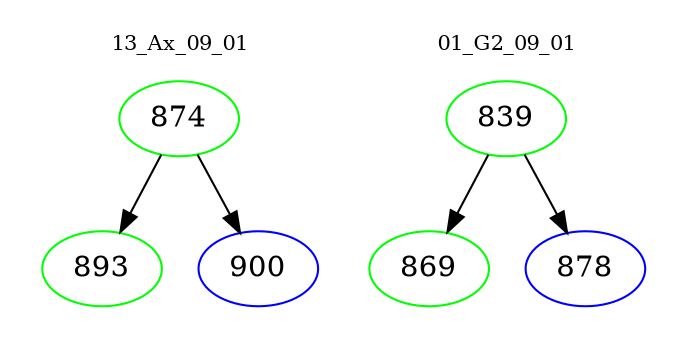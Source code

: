digraph{
subgraph cluster_0 {
color = white
label = "13_Ax_09_01";
fontsize=10;
T0_874 [label="874", color="green"]
T0_874 -> T0_893 [color="black"]
T0_893 [label="893", color="green"]
T0_874 -> T0_900 [color="black"]
T0_900 [label="900", color="blue"]
}
subgraph cluster_1 {
color = white
label = "01_G2_09_01";
fontsize=10;
T1_839 [label="839", color="green"]
T1_839 -> T1_869 [color="black"]
T1_869 [label="869", color="green"]
T1_839 -> T1_878 [color="black"]
T1_878 [label="878", color="blue"]
}
}
